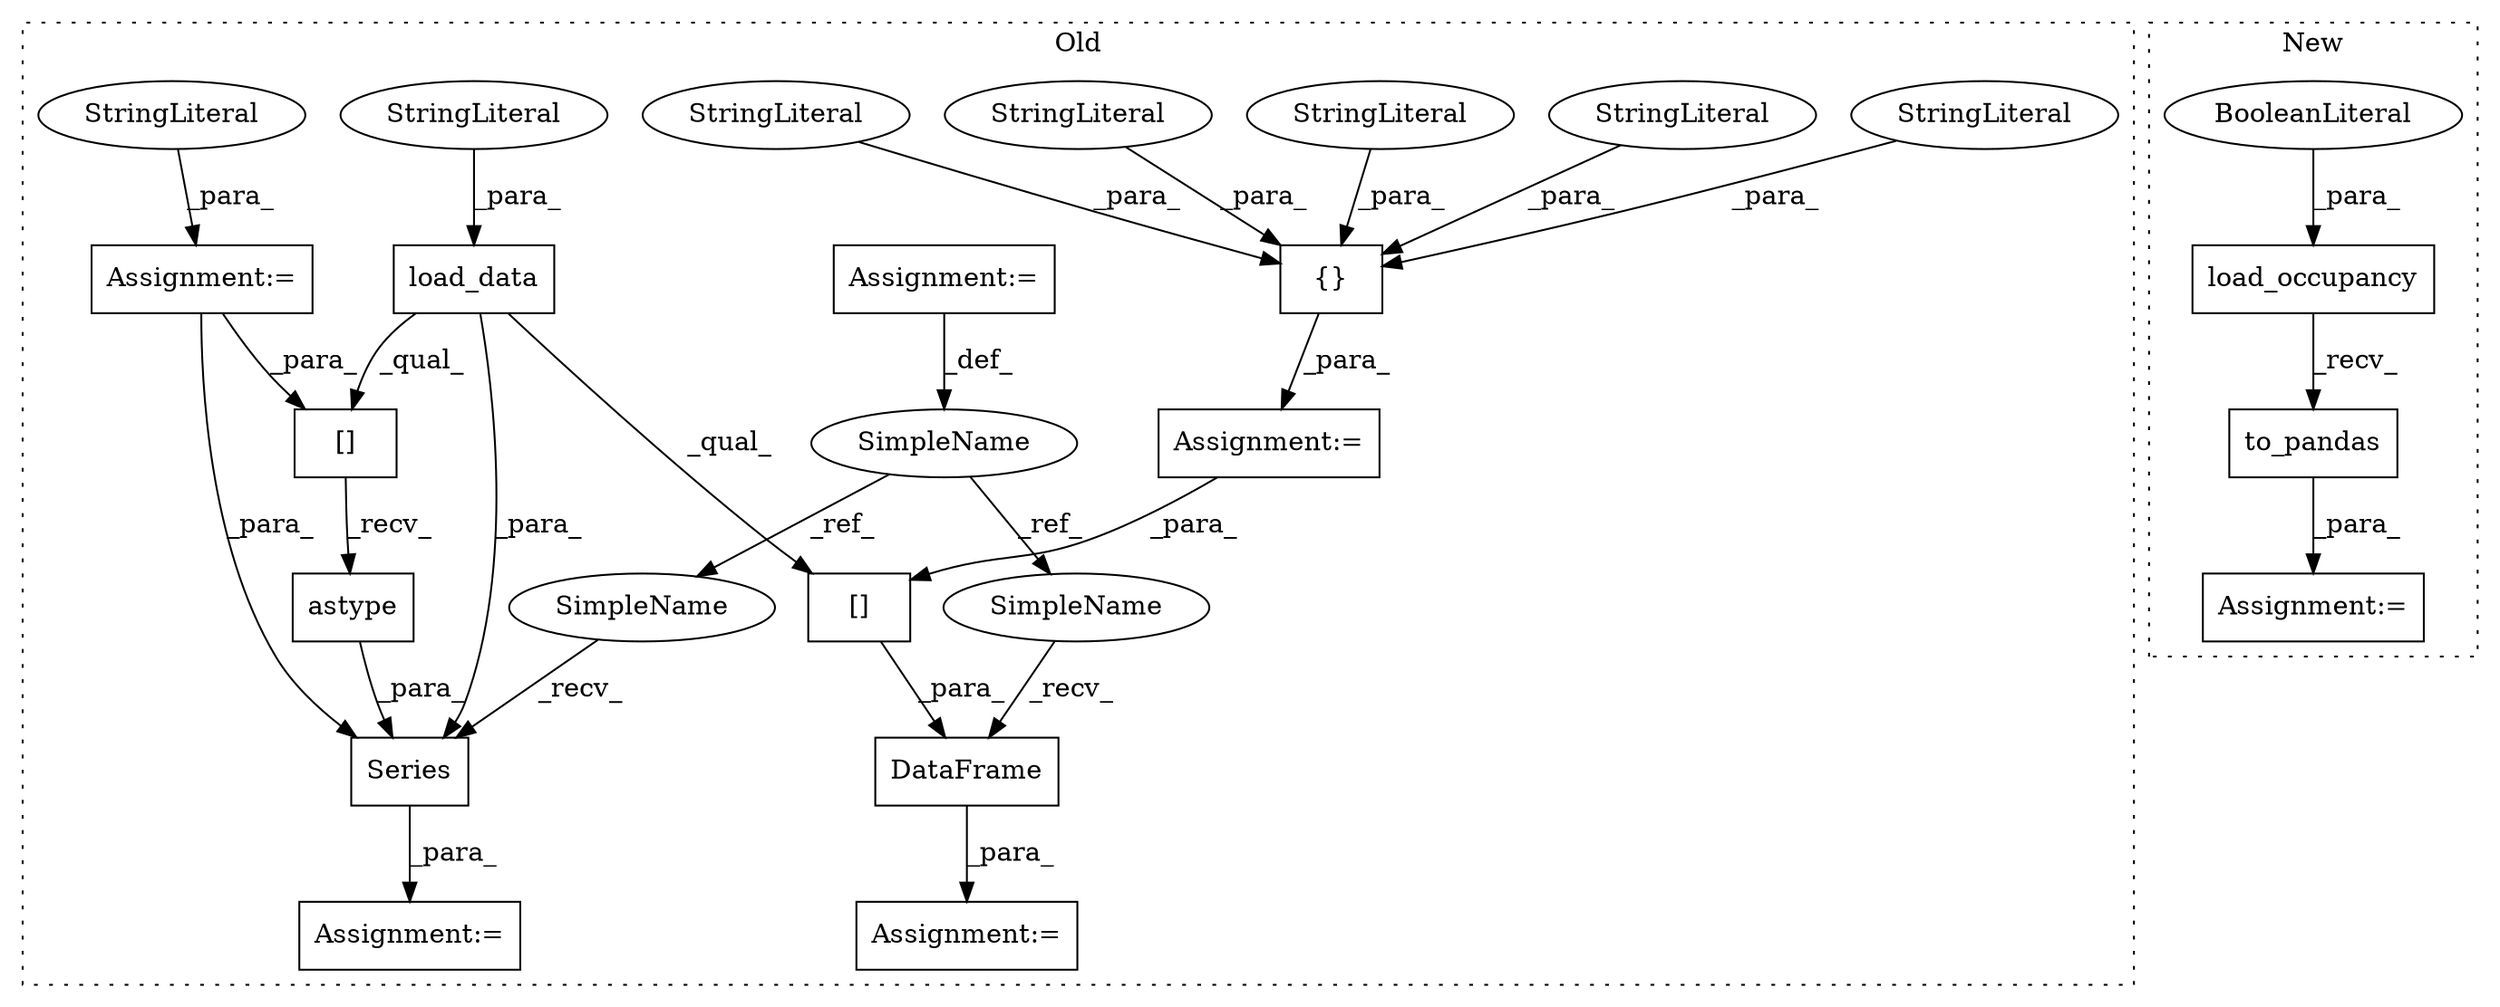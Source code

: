 digraph G {
subgraph cluster0 {
1 [label="load_data" a="32" s="7833,7854" l="10,1" shape="box"];
3 [label="[]" a="2" s="7987,8000" l="5,1" shape="box"];
5 [label="StringLiteral" a="45" s="7843" l="11" shape="ellipse"];
7 [label="{}" a="4" s="7906,7965" l="1,1" shape="box"];
8 [label="[]" a="2" s="8020,8031" l="5,1" shape="box"];
9 [label="StringLiteral" a="45" s="7921" l="19" shape="ellipse"];
10 [label="StringLiteral" a="45" s="7949" l="5" shape="ellipse"];
11 [label="StringLiteral" a="45" s="7941" l="7" shape="ellipse"];
12 [label="StringLiteral" a="45" s="7907" l="13" shape="ellipse"];
13 [label="StringLiteral" a="45" s="7955" l="10" shape="ellipse"];
14 [label="Assignment:=" a="7" s="7973" l="1" shape="box"];
15 [label="Assignment:=" a="7" s="7893" l="1" shape="box"];
16 [label="Assignment:=" a="7" s="8009" l="1" shape="box"];
17 [label="astype" a="32" s="8033,8043" l="7,1" shape="box"];
19 [label="Series" a="32" s="8013,8044" l="7,1" shape="box"];
20 [label="SimpleName" a="42" s="7681" l="2" shape="ellipse"];
21 [label="DataFrame" a="32" s="7977,8001" l="10,1" shape="box"];
22 [label="Assignment:=" a="7" s="7681" l="2" shape="box"];
23 [label="Assignment:=" a="7" s="7867" l="1" shape="box"];
24 [label="StringLiteral" a="45" s="7868" l="11" shape="ellipse"];
25 [label="SimpleName" a="42" s="7974" l="2" shape="ellipse"];
26 [label="SimpleName" a="42" s="8010" l="2" shape="ellipse"];
label = "Old";
style="dotted";
}
subgraph cluster1 {
2 [label="load_occupancy" a="32" s="7783,7802" l="15,1" shape="box"];
4 [label="BooleanLiteral" a="9" s="7798" l="4" shape="ellipse"];
6 [label="Assignment:=" a="7" s="7781" l="2" shape="box"];
18 [label="to_pandas" a="32" s="7804" l="11" shape="box"];
label = "New";
style="dotted";
}
1 -> 19 [label="_para_"];
1 -> 3 [label="_qual_"];
1 -> 8 [label="_qual_"];
2 -> 18 [label="_recv_"];
3 -> 21 [label="_para_"];
4 -> 2 [label="_para_"];
5 -> 1 [label="_para_"];
7 -> 15 [label="_para_"];
8 -> 17 [label="_recv_"];
9 -> 7 [label="_para_"];
10 -> 7 [label="_para_"];
11 -> 7 [label="_para_"];
12 -> 7 [label="_para_"];
13 -> 7 [label="_para_"];
15 -> 3 [label="_para_"];
17 -> 19 [label="_para_"];
18 -> 6 [label="_para_"];
19 -> 16 [label="_para_"];
20 -> 26 [label="_ref_"];
20 -> 25 [label="_ref_"];
21 -> 14 [label="_para_"];
22 -> 20 [label="_def_"];
23 -> 19 [label="_para_"];
23 -> 8 [label="_para_"];
24 -> 23 [label="_para_"];
25 -> 21 [label="_recv_"];
26 -> 19 [label="_recv_"];
}